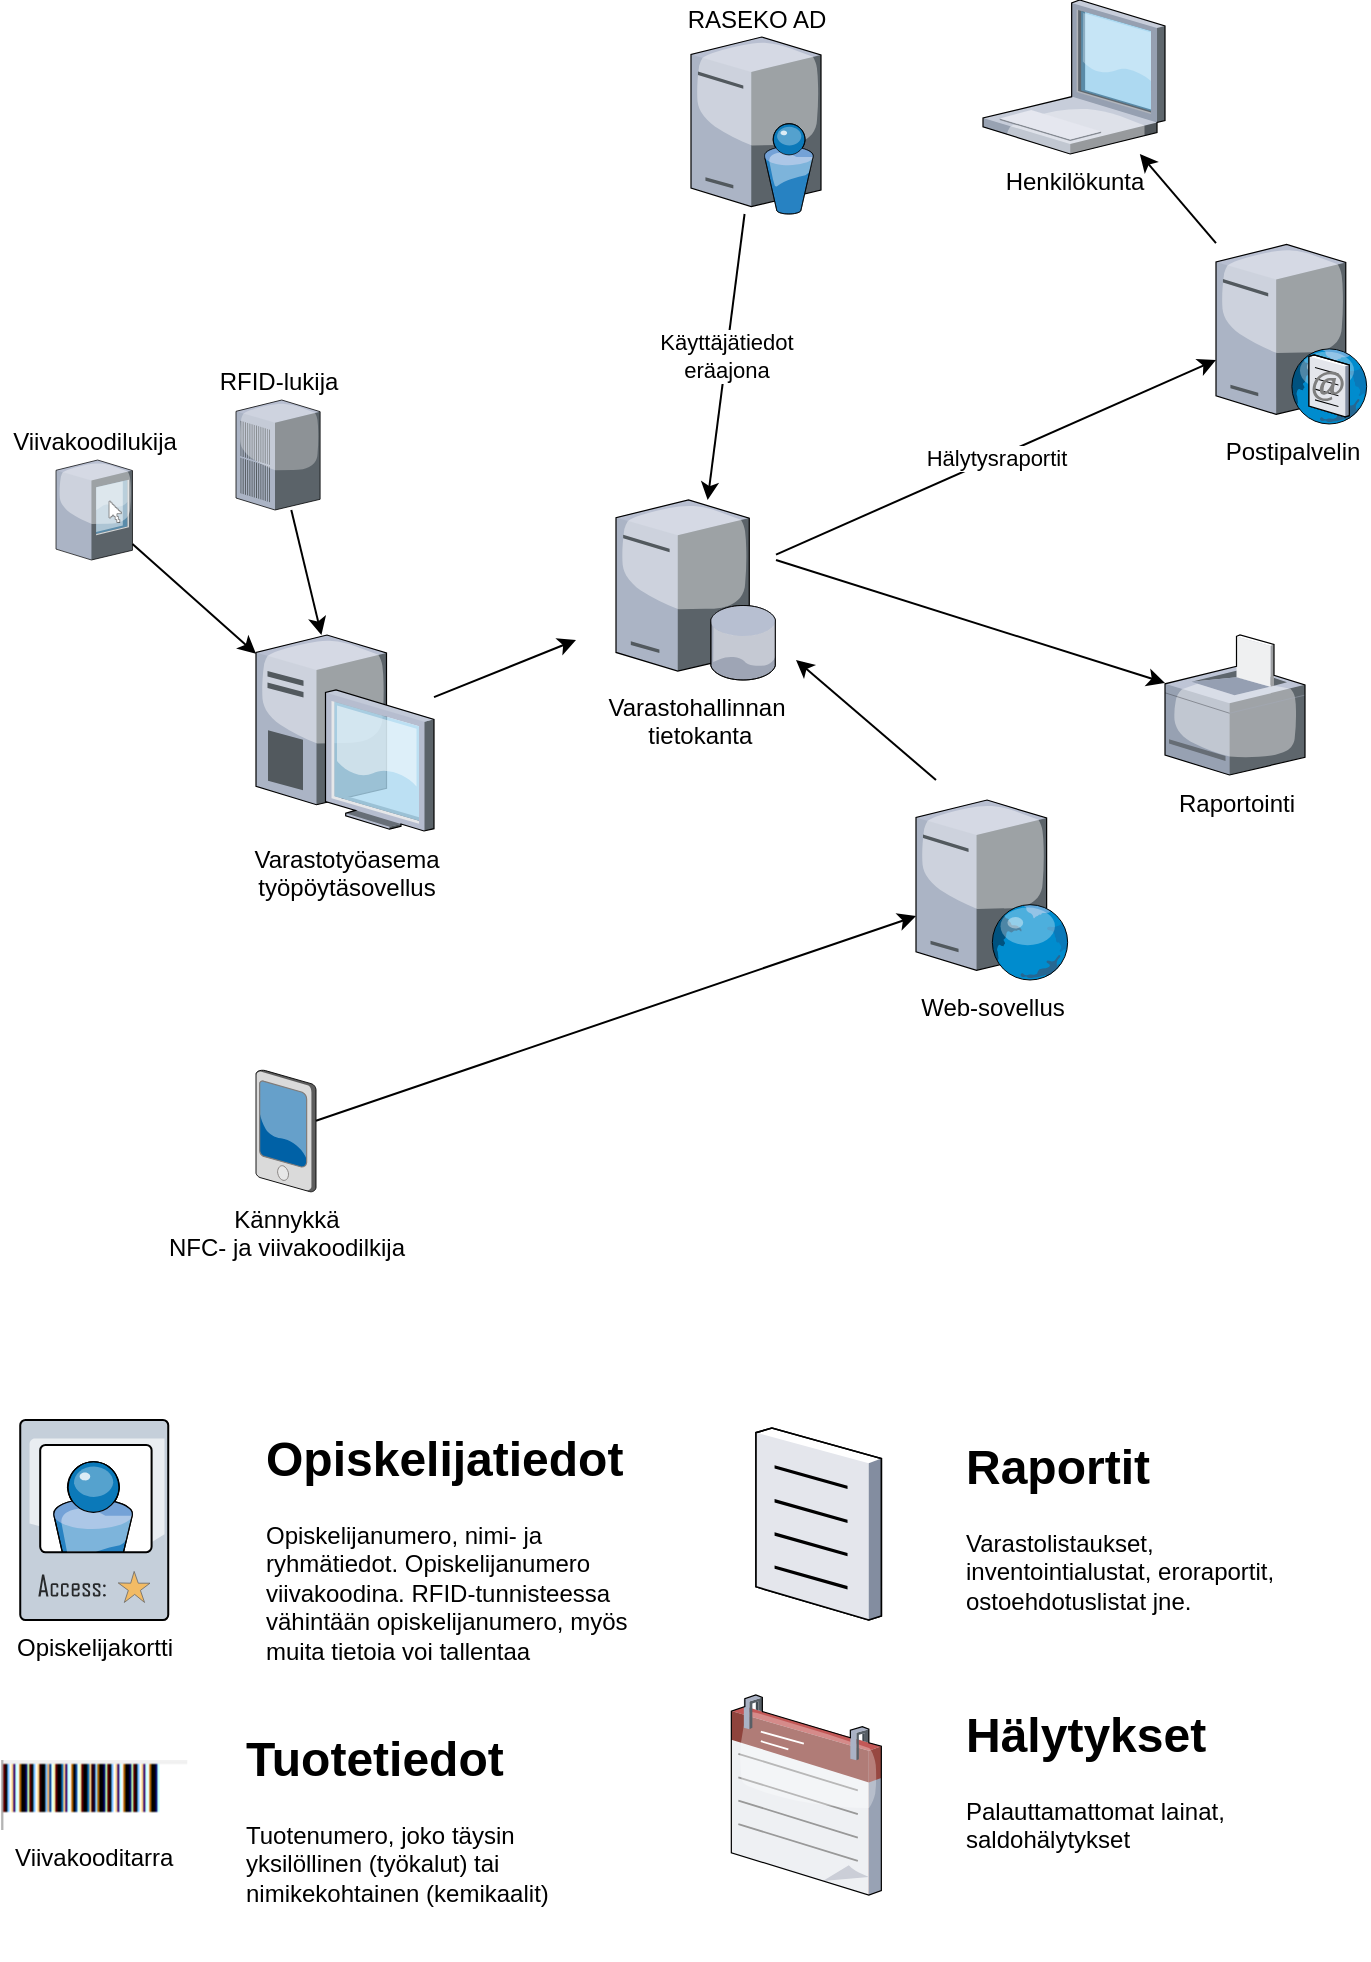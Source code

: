 <mxfile version="16.5.1" type="device"><diagram id="QYObdsSPTvHIZW7IL70S" name="Page-1"><mxGraphModel dx="1422" dy="865" grid="1" gridSize="10" guides="1" tooltips="1" connect="1" arrows="1" fold="1" page="1" pageScale="1" pageWidth="827" pageHeight="1169" math="0" shadow="0"><root><mxCell id="0"/><mxCell id="1" parent="0"/><mxCell id="MPbtal6HwGh_iLUhD9p0-1" value="Kännykkä&lt;br&gt;NFC- ja viivakoodilkija" style="verticalLabelPosition=bottom;sketch=0;aspect=fixed;html=1;verticalAlign=top;strokeColor=none;align=center;outlineConnect=0;shape=mxgraph.citrix.pda;" vertex="1" parent="1"><mxGeometry x="210" y="585" width="30" height="61" as="geometry"/></mxCell><mxCell id="MPbtal6HwGh_iLUhD9p0-2" value="Varastohallinnan&lt;br&gt;&amp;nbsp;tietokanta" style="verticalLabelPosition=bottom;sketch=0;aspect=fixed;html=1;verticalAlign=top;strokeColor=none;align=center;outlineConnect=0;shape=mxgraph.citrix.database_server;labelPosition=center;" vertex="1" parent="1"><mxGeometry x="390" y="300" width="80" height="90" as="geometry"/></mxCell><mxCell id="MPbtal6HwGh_iLUhD9p0-3" value="RASEKO AD" style="verticalLabelPosition=top;sketch=0;aspect=fixed;html=1;verticalAlign=bottom;strokeColor=none;align=center;outlineConnect=0;shape=mxgraph.citrix.directory_server;labelPosition=center;" vertex="1" parent="1"><mxGeometry x="427.5" y="68.5" width="65" height="88.5" as="geometry"/></mxCell><mxCell id="MPbtal6HwGh_iLUhD9p0-4" value="Varastotyöasema&lt;br&gt;työpöytäsovellus" style="verticalLabelPosition=bottom;sketch=0;aspect=fixed;html=1;verticalAlign=top;strokeColor=none;align=center;outlineConnect=0;shape=mxgraph.citrix.desktop;" vertex="1" parent="1"><mxGeometry x="210" y="367.5" width="89" height="98" as="geometry"/></mxCell><mxCell id="MPbtal6HwGh_iLUhD9p0-5" value="Web-sovellus" style="verticalLabelPosition=bottom;sketch=0;aspect=fixed;html=1;verticalAlign=top;strokeColor=none;align=center;outlineConnect=0;shape=mxgraph.citrix.web_server;" vertex="1" parent="1"><mxGeometry x="540" y="450" width="76.5" height="90" as="geometry"/></mxCell><mxCell id="MPbtal6HwGh_iLUhD9p0-6" value="Raportointi" style="verticalLabelPosition=bottom;sketch=0;aspect=fixed;html=1;verticalAlign=top;strokeColor=none;align=center;outlineConnect=0;shape=mxgraph.citrix.printer;" vertex="1" parent="1"><mxGeometry x="664.5" y="367.5" width="70" height="70" as="geometry"/></mxCell><mxCell id="MPbtal6HwGh_iLUhD9p0-7" value="Viivakoodilukija" style="verticalLabelPosition=top;sketch=0;aspect=fixed;html=1;verticalAlign=bottom;strokeColor=none;align=center;outlineConnect=0;shape=mxgraph.citrix.kiosk;labelPosition=center;" vertex="1" parent="1"><mxGeometry x="110" y="280" width="38.24" height="50" as="geometry"/></mxCell><mxCell id="MPbtal6HwGh_iLUhD9p0-8" value="RFID-lukija" style="verticalLabelPosition=top;sketch=0;aspect=fixed;html=1;verticalAlign=bottom;strokeColor=none;align=center;outlineConnect=0;shape=mxgraph.citrix.pbx_server;labelPosition=center;" vertex="1" parent="1"><mxGeometry x="200" y="250" width="42.06" height="55" as="geometry"/></mxCell><mxCell id="MPbtal6HwGh_iLUhD9p0-9" value="Postipalvelin" style="verticalLabelPosition=bottom;sketch=0;aspect=fixed;html=1;verticalAlign=top;strokeColor=none;align=center;outlineConnect=0;shape=mxgraph.citrix.smtp_server;" vertex="1" parent="1"><mxGeometry x="690" y="170" width="76" height="92" as="geometry"/></mxCell><mxCell id="MPbtal6HwGh_iLUhD9p0-10" value="Henkilökunta" style="verticalLabelPosition=bottom;sketch=0;aspect=fixed;html=1;verticalAlign=top;strokeColor=none;align=center;outlineConnect=0;shape=mxgraph.citrix.laptop_1;" vertex="1" parent="1"><mxGeometry x="573.5" y="50" width="91" height="77" as="geometry"/></mxCell><mxCell id="MPbtal6HwGh_iLUhD9p0-12" value="" style="endArrow=classic;html=1;curved=1;" edge="1" parent="1" source="MPbtal6HwGh_iLUhD9p0-7" target="MPbtal6HwGh_iLUhD9p0-4"><mxGeometry width="50" height="50" relative="1" as="geometry"><mxPoint x="150" y="390" as="sourcePoint"/><mxPoint x="200" y="340" as="targetPoint"/></mxGeometry></mxCell><mxCell id="MPbtal6HwGh_iLUhD9p0-13" value="" style="endArrow=classic;html=1;curved=1;" edge="1" parent="1" source="MPbtal6HwGh_iLUhD9p0-8" target="MPbtal6HwGh_iLUhD9p0-4"><mxGeometry width="50" height="50" relative="1" as="geometry"><mxPoint x="300" y="350" as="sourcePoint"/><mxPoint x="350" y="300" as="targetPoint"/></mxGeometry></mxCell><mxCell id="MPbtal6HwGh_iLUhD9p0-16" value="" style="endArrow=classic;html=1;curved=1;" edge="1" parent="1" source="MPbtal6HwGh_iLUhD9p0-4"><mxGeometry width="50" height="50" relative="1" as="geometry"><mxPoint x="330" y="380" as="sourcePoint"/><mxPoint x="370" y="370" as="targetPoint"/></mxGeometry></mxCell><mxCell id="MPbtal6HwGh_iLUhD9p0-17" value="" style="endArrow=classic;html=1;curved=1;" edge="1" parent="1" source="MPbtal6HwGh_iLUhD9p0-1" target="MPbtal6HwGh_iLUhD9p0-5"><mxGeometry width="50" height="50" relative="1" as="geometry"><mxPoint x="220" y="590" as="sourcePoint"/><mxPoint x="270" y="540" as="targetPoint"/></mxGeometry></mxCell><mxCell id="MPbtal6HwGh_iLUhD9p0-18" value="Käyttäjätiedot&lt;br&gt;eräajona" style="endArrow=classic;html=1;curved=1;" edge="1" parent="1" source="MPbtal6HwGh_iLUhD9p0-3" target="MPbtal6HwGh_iLUhD9p0-2"><mxGeometry width="50" height="50" relative="1" as="geometry"><mxPoint x="420" y="210" as="sourcePoint"/><mxPoint x="470" y="160" as="targetPoint"/></mxGeometry></mxCell><mxCell id="MPbtal6HwGh_iLUhD9p0-19" value="Hälytysraportit" style="endArrow=classic;html=1;curved=1;entryX=0;entryY=0.652;entryDx=0;entryDy=0;entryPerimeter=0;" edge="1" parent="1" source="MPbtal6HwGh_iLUhD9p0-2" target="MPbtal6HwGh_iLUhD9p0-9"><mxGeometry width="50" height="50" relative="1" as="geometry"><mxPoint x="500" y="330" as="sourcePoint"/><mxPoint x="550" y="280" as="targetPoint"/></mxGeometry></mxCell><mxCell id="MPbtal6HwGh_iLUhD9p0-20" value="" style="endArrow=classic;html=1;curved=1;" edge="1" parent="1" source="MPbtal6HwGh_iLUhD9p0-9" target="MPbtal6HwGh_iLUhD9p0-10"><mxGeometry width="50" height="50" relative="1" as="geometry"><mxPoint x="710" y="150" as="sourcePoint"/><mxPoint x="760" y="100" as="targetPoint"/></mxGeometry></mxCell><mxCell id="MPbtal6HwGh_iLUhD9p0-21" value="" style="endArrow=classic;html=1;curved=1;" edge="1" parent="1" target="MPbtal6HwGh_iLUhD9p0-6"><mxGeometry width="50" height="50" relative="1" as="geometry"><mxPoint x="470" y="330" as="sourcePoint"/><mxPoint x="590" y="320" as="targetPoint"/></mxGeometry></mxCell><mxCell id="MPbtal6HwGh_iLUhD9p0-22" value="" style="endArrow=classic;html=1;curved=1;" edge="1" parent="1"><mxGeometry width="50" height="50" relative="1" as="geometry"><mxPoint x="550" y="440" as="sourcePoint"/><mxPoint x="480" y="380" as="targetPoint"/></mxGeometry></mxCell><mxCell id="MPbtal6HwGh_iLUhD9p0-23" value="Opiskelijakortti" style="verticalLabelPosition=bottom;sketch=0;aspect=fixed;html=1;verticalAlign=top;strokeColor=none;align=center;outlineConnect=0;shape=mxgraph.citrix.access_card;" vertex="1" parent="1"><mxGeometry x="92.12" y="760" width="74" height="100" as="geometry"/></mxCell><mxCell id="MPbtal6HwGh_iLUhD9p0-24" value="&lt;h1&gt;Opiskelijatiedot&lt;/h1&gt;&lt;p&gt;Opiskelijanumero, nimi- ja ryhmätiedot. Opiskelijanumero viivakoodina. RFID-tunnisteessa vähintään opiskelijanumero, myös muita tietoja voi tallentaa&lt;/p&gt;" style="text;html=1;strokeColor=none;fillColor=none;spacing=5;spacingTop=-20;whiteSpace=wrap;overflow=hidden;rounded=0;" vertex="1" parent="1"><mxGeometry x="210" y="760" width="190" height="120" as="geometry"/></mxCell><mxCell id="MPbtal6HwGh_iLUhD9p0-28" value="Viivakooditarra" style="shape=image;aspect=fixed;image=data:image/PNG,iVBORw0KGgoAAAANSUhEUgAAAF0AAAAjCAYAAAD2WQZyAAAAAXNSR0IArs4c6QAAAARnQU1BAACxjwv8YQUAAAAJcEhZcwAAEnQAABJ0Ad5mH3gAAADeSURBVGhD7ZDBDYMwEMAyFwNlHuZggCzDEogFrhCEeNFWfuQ+tnSPhLMAl2VZYt93Z+D06Nu2OQOnR6+lRDmmtrhY55hKjfvY6vX8mvO+vTjPXr9vNco0x9oXHqfPufD2np/OeZ5iPpb+/zbyP98cjtGxwzE6djhGxw7H6NjhGB07HKNjh2N07HCMjh2O0bHDMTp2OEbHDsfo2OEYHTsco2OHY3TscIyOHY7RscMxOnY4RscOx+jY4RgdOxyjY4djdOxwenQZi9ETMHoCRk/A6AkYPQGjJ2D0BIw+nIgPXCQb2srBddEAAAAASUVORK5CYII=;labelPosition=center;verticalLabelPosition=bottom;align=center;verticalAlign=top;" vertex="1" parent="1"><mxGeometry x="82.62" y="930" width="93" height="35" as="geometry"/></mxCell><mxCell id="MPbtal6HwGh_iLUhD9p0-29" value="&lt;h1&gt;Tuotetiedot&lt;/h1&gt;&lt;p&gt;Tuotenumero, joko täysin yksilöllinen (työkalut) tai nimikekohtainen (kemikaalit)&lt;/p&gt;" style="text;html=1;strokeColor=none;fillColor=none;spacing=5;spacingTop=-20;whiteSpace=wrap;overflow=hidden;rounded=0;" vertex="1" parent="1"><mxGeometry x="200" y="910" width="190" height="120" as="geometry"/></mxCell><mxCell id="MPbtal6HwGh_iLUhD9p0-30" value="" style="verticalLabelPosition=bottom;sketch=0;aspect=fixed;html=1;verticalAlign=top;strokeColor=none;align=center;outlineConnect=0;shape=mxgraph.citrix.document;fontFamily=&quot;Libre Barcode 128&quot;;fontSource=https%3A%2F%2Ffonts.googleapis.com%2Fcss%3Ffamily%3D%2522Libre%2BBarcode%2B128%2522;" vertex="1" parent="1"><mxGeometry x="460" y="764" width="62.67" height="96" as="geometry"/></mxCell><mxCell id="MPbtal6HwGh_iLUhD9p0-31" value="&lt;h1&gt;Raportit&lt;/h1&gt;&lt;p&gt;Varastolistaukset, inventointialustat, eroraportit, ostoehdotuslistat jne.&lt;/p&gt;" style="text;html=1;strokeColor=none;fillColor=none;spacing=5;spacingTop=-20;whiteSpace=wrap;overflow=hidden;rounded=0;" vertex="1" parent="1"><mxGeometry x="560" y="764" width="190" height="120" as="geometry"/></mxCell><mxCell id="MPbtal6HwGh_iLUhD9p0-32" value="" style="verticalLabelPosition=bottom;sketch=0;aspect=fixed;html=1;verticalAlign=top;strokeColor=none;align=center;outlineConnect=0;shape=mxgraph.citrix.calendar;fontFamily=&quot;Libre Barcode 128&quot;;fontSource=https%3A%2F%2Ffonts.googleapis.com%2Fcss%3Ffamily%3D%2522Libre%2BBarcode%2B128%2522;" vertex="1" parent="1"><mxGeometry x="447.67" y="897.5" width="75" height="100" as="geometry"/></mxCell><mxCell id="MPbtal6HwGh_iLUhD9p0-33" value="&lt;h1&gt;Hälytykset&lt;/h1&gt;&lt;p&gt;Palauttamattomat lainat, saldohälytykset&lt;/p&gt;" style="text;html=1;strokeColor=none;fillColor=none;spacing=5;spacingTop=-20;whiteSpace=wrap;overflow=hidden;rounded=0;" vertex="1" parent="1"><mxGeometry x="560" y="897.5" width="190" height="120" as="geometry"/></mxCell></root></mxGraphModel></diagram></mxfile>